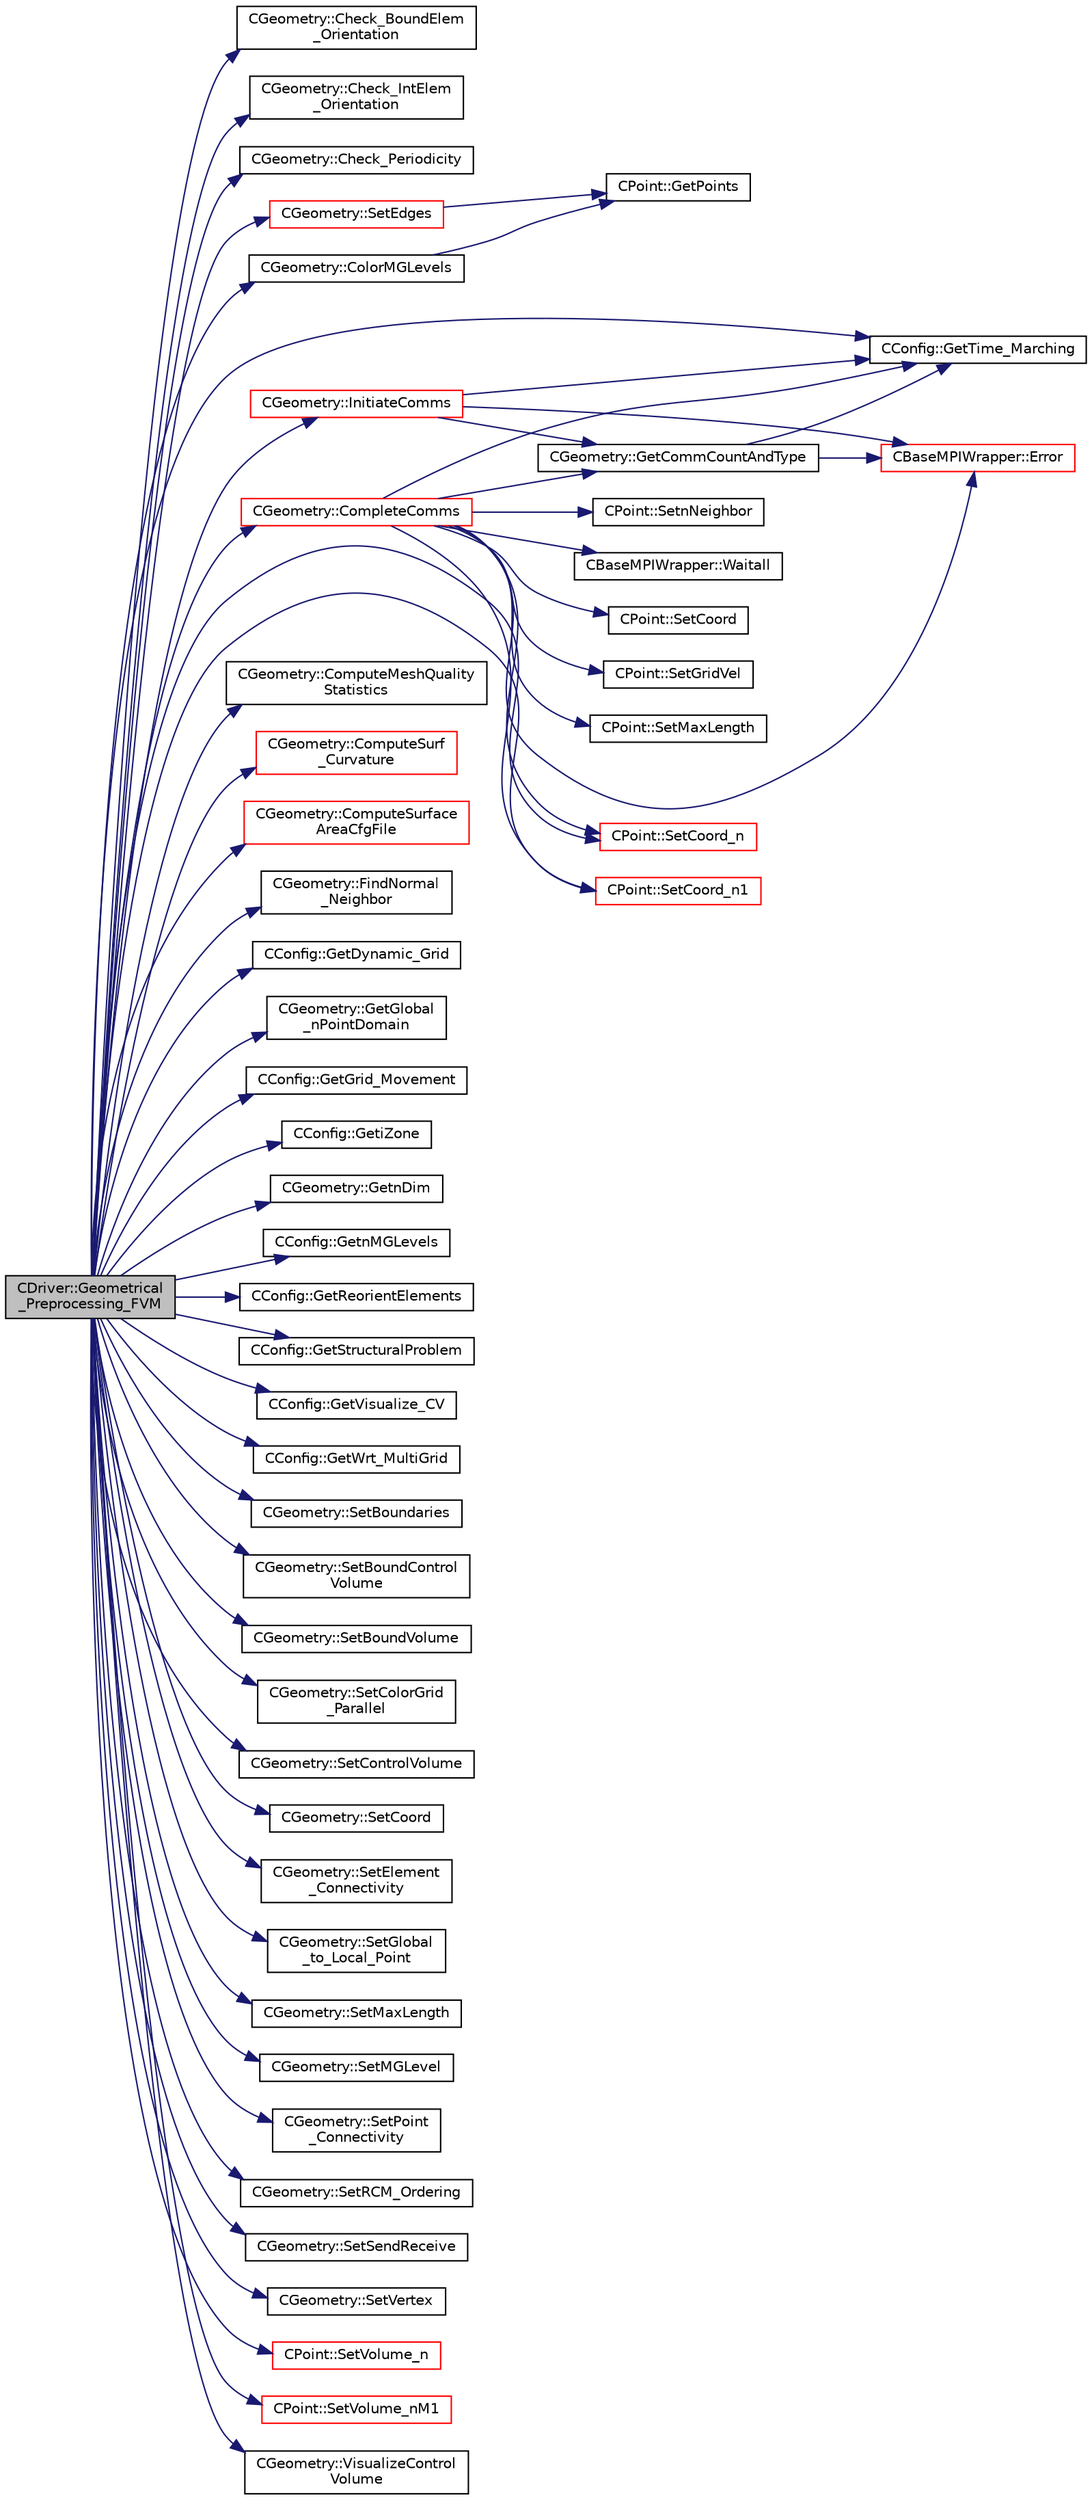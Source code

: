 digraph "CDriver::Geometrical_Preprocessing_FVM"
{
 // LATEX_PDF_SIZE
  edge [fontname="Helvetica",fontsize="10",labelfontname="Helvetica",labelfontsize="10"];
  node [fontname="Helvetica",fontsize="10",shape=record];
  rankdir="LR";
  Node1 [label="CDriver::Geometrical\l_Preprocessing_FVM",height=0.2,width=0.4,color="black", fillcolor="grey75", style="filled", fontcolor="black",tooltip="Geometrical_Preprocessing_FVM."];
  Node1 -> Node2 [color="midnightblue",fontsize="10",style="solid",fontname="Helvetica"];
  Node2 [label="CGeometry::Check_BoundElem\l_Orientation",height=0.2,width=0.4,color="black", fillcolor="white", style="filled",URL="$classCGeometry.html#ae520b52bd8164035ec27baa2277eaf7a",tooltip="A virtual member."];
  Node1 -> Node3 [color="midnightblue",fontsize="10",style="solid",fontname="Helvetica"];
  Node3 [label="CGeometry::Check_IntElem\l_Orientation",height=0.2,width=0.4,color="black", fillcolor="white", style="filled",URL="$classCGeometry.html#a047fc9246e05b3fd9b609cd84d29beeb",tooltip="A virtual member."];
  Node1 -> Node4 [color="midnightblue",fontsize="10",style="solid",fontname="Helvetica"];
  Node4 [label="CGeometry::Check_Periodicity",height=0.2,width=0.4,color="black", fillcolor="white", style="filled",URL="$classCGeometry.html#ab95ac0da0eb4c76322f97af5bd0db8da",tooltip="A virtual member."];
  Node1 -> Node5 [color="midnightblue",fontsize="10",style="solid",fontname="Helvetica"];
  Node5 [label="CGeometry::ColorMGLevels",height=0.2,width=0.4,color="black", fillcolor="white", style="filled",URL="$classCGeometry.html#a40bdc526f6478090d15668d7ea61d734",tooltip="Color multigrid levels for visualization."];
  Node5 -> Node6 [color="midnightblue",fontsize="10",style="solid",fontname="Helvetica"];
  Node6 [label="CPoint::GetPoints",height=0.2,width=0.4,color="black", fillcolor="white", style="filled",URL="$classCPoint.html#a9bc468188cd5bf36508e0aaf2ecb762f",tooltip="Get the entire point adjacency information in compressed format (CSR)."];
  Node1 -> Node7 [color="midnightblue",fontsize="10",style="solid",fontname="Helvetica"];
  Node7 [label="CGeometry::CompleteComms",height=0.2,width=0.4,color="red", fillcolor="white", style="filled",URL="$classCGeometry.html#a98e23b4abe55aaf85fb4350e6ccbc32e",tooltip="Routine to complete the set of non-blocking communications launched by InitiateComms() and unpacking ..."];
  Node7 -> Node8 [color="midnightblue",fontsize="10",style="solid",fontname="Helvetica"];
  Node8 [label="CBaseMPIWrapper::Error",height=0.2,width=0.4,color="red", fillcolor="white", style="filled",URL="$classCBaseMPIWrapper.html#a04457c47629bda56704e6a8804833eeb",tooltip=" "];
  Node7 -> Node10 [color="midnightblue",fontsize="10",style="solid",fontname="Helvetica"];
  Node10 [label="CGeometry::GetCommCountAndType",height=0.2,width=0.4,color="black", fillcolor="white", style="filled",URL="$classCGeometry.html#a89bd3c70a6664228affca3fe7c870e8b",tooltip="Helper function to define the type and number of variables per point for each communication type."];
  Node10 -> Node8 [color="midnightblue",fontsize="10",style="solid",fontname="Helvetica"];
  Node10 -> Node11 [color="midnightblue",fontsize="10",style="solid",fontname="Helvetica"];
  Node11 [label="CConfig::GetTime_Marching",height=0.2,width=0.4,color="black", fillcolor="white", style="filled",URL="$classCConfig.html#ac47e04d76ce865893a94dcedd3c9b6a5",tooltip="Provides information about the time integration, and change the write in the output files information..."];
  Node7 -> Node11 [color="midnightblue",fontsize="10",style="solid",fontname="Helvetica"];
  Node7 -> Node12 [color="midnightblue",fontsize="10",style="solid",fontname="Helvetica"];
  Node12 [label="CPoint::SetCoord",height=0.2,width=0.4,color="black", fillcolor="white", style="filled",URL="$classCPoint.html#af3545cace579269797a534b6a10a42e1",tooltip="Set the coordinates for the control volume."];
  Node7 -> Node13 [color="midnightblue",fontsize="10",style="solid",fontname="Helvetica"];
  Node13 [label="CPoint::SetCoord_n",height=0.2,width=0.4,color="red", fillcolor="white", style="filled",URL="$classCPoint.html#ae01b3a0ffa94ce8b8ed6d1267b2fd7cf",tooltip="Set the coordinates of the control volume at time n to the ones in Coord."];
  Node7 -> Node17 [color="midnightblue",fontsize="10",style="solid",fontname="Helvetica"];
  Node17 [label="CPoint::SetCoord_n1",height=0.2,width=0.4,color="red", fillcolor="white", style="filled",URL="$classCPoint.html#a302a4933af6a0ea9c1bbda0aca8c5539",tooltip="Set the coordinates of the control volume at time n-1 to the ones in Coord_n."];
  Node7 -> Node18 [color="midnightblue",fontsize="10",style="solid",fontname="Helvetica"];
  Node18 [label="CPoint::SetGridVel",height=0.2,width=0.4,color="black", fillcolor="white", style="filled",URL="$classCPoint.html#accb2a44a58e7fc7a0e0f2a029cacc257",tooltip="Set the value of the grid velocity at the point."];
  Node7 -> Node19 [color="midnightblue",fontsize="10",style="solid",fontname="Helvetica"];
  Node19 [label="CPoint::SetMaxLength",height=0.2,width=0.4,color="black", fillcolor="white", style="filled",URL="$classCPoint.html#a17e40f832d4f8cea14f170e6d67beefb",tooltip="Set the max cell-center to cell-center length."];
  Node7 -> Node20 [color="midnightblue",fontsize="10",style="solid",fontname="Helvetica"];
  Node20 [label="CPoint::SetnNeighbor",height=0.2,width=0.4,color="black", fillcolor="white", style="filled",URL="$classCPoint.html#a28f69d74670361558e0fd31947cec519",tooltip="Set the number of neighbor (artificial dissipation)."];
  Node7 -> Node21 [color="midnightblue",fontsize="10",style="solid",fontname="Helvetica"];
  Node21 [label="CBaseMPIWrapper::Waitall",height=0.2,width=0.4,color="black", fillcolor="white", style="filled",URL="$classCBaseMPIWrapper.html#a01c02f8c0c799ccd15023f0c2c3cae27",tooltip=" "];
  Node1 -> Node23 [color="midnightblue",fontsize="10",style="solid",fontname="Helvetica"];
  Node23 [label="CGeometry::ComputeMeshQuality\lStatistics",height=0.2,width=0.4,color="black", fillcolor="white", style="filled",URL="$classCGeometry.html#aef86f1eb52f20bca1db0976a46d8c434",tooltip="A virtual member."];
  Node1 -> Node24 [color="midnightblue",fontsize="10",style="solid",fontname="Helvetica"];
  Node24 [label="CGeometry::ComputeSurf\l_Curvature",height=0.2,width=0.4,color="red", fillcolor="white", style="filled",URL="$classCGeometry.html#a260ac40c011a30a0fb55a4cc45eaf88e",tooltip="Find and store all vertices on a sharp corner in the geometry."];
  Node1 -> Node47 [color="midnightblue",fontsize="10",style="solid",fontname="Helvetica"];
  Node47 [label="CGeometry::ComputeSurface\lAreaCfgFile",height=0.2,width=0.4,color="red", fillcolor="white", style="filled",URL="$classCGeometry.html#a2279bf9ab2a161f5f937698d469cb6ab",tooltip="Compute the surface area of all global markers."];
  Node1 -> Node55 [color="midnightblue",fontsize="10",style="solid",fontname="Helvetica"];
  Node55 [label="CGeometry::FindNormal\l_Neighbor",height=0.2,width=0.4,color="black", fillcolor="white", style="filled",URL="$classCGeometry.html#a84198d5bb539a9e382a6ce359fa5e82a",tooltip="A virtual member."];
  Node1 -> Node56 [color="midnightblue",fontsize="10",style="solid",fontname="Helvetica"];
  Node56 [label="CConfig::GetDynamic_Grid",height=0.2,width=0.4,color="black", fillcolor="white", style="filled",URL="$classCConfig.html#a6352cd90308195b5fc1ba7eab02d46c1",tooltip="Get information about dynamic grids."];
  Node1 -> Node57 [color="midnightblue",fontsize="10",style="solid",fontname="Helvetica"];
  Node57 [label="CGeometry::GetGlobal\l_nPointDomain",height=0.2,width=0.4,color="black", fillcolor="white", style="filled",URL="$classCGeometry.html#a1950b86a664c5da4d7df2a8b3d361a67",tooltip="Retrieve total number of nodes in a simulation across all processors (excluding halos)."];
  Node1 -> Node58 [color="midnightblue",fontsize="10",style="solid",fontname="Helvetica"];
  Node58 [label="CConfig::GetGrid_Movement",height=0.2,width=0.4,color="black", fillcolor="white", style="filled",URL="$classCConfig.html#a9182d3dbb0b3bfa2ebb944f18795f5ca",tooltip="Get information about the grid movement."];
  Node1 -> Node59 [color="midnightblue",fontsize="10",style="solid",fontname="Helvetica"];
  Node59 [label="CConfig::GetiZone",height=0.2,width=0.4,color="black", fillcolor="white", style="filled",URL="$classCConfig.html#a1d6335b8fdef6fbcd9a08f7503d73ec1",tooltip="Provides the number of varaibles."];
  Node1 -> Node60 [color="midnightblue",fontsize="10",style="solid",fontname="Helvetica"];
  Node60 [label="CGeometry::GetnDim",height=0.2,width=0.4,color="black", fillcolor="white", style="filled",URL="$classCGeometry.html#ace7f7fe876f629f5bd5f92d4805a1a4b",tooltip="Get number of coordinates."];
  Node1 -> Node61 [color="midnightblue",fontsize="10",style="solid",fontname="Helvetica"];
  Node61 [label="CConfig::GetnMGLevels",height=0.2,width=0.4,color="black", fillcolor="white", style="filled",URL="$classCConfig.html#a15a61a6f9a1d415c3509018f4916c5c1",tooltip="Get the number of multigrid levels."];
  Node1 -> Node62 [color="midnightblue",fontsize="10",style="solid",fontname="Helvetica"];
  Node62 [label="CConfig::GetReorientElements",height=0.2,width=0.4,color="black", fillcolor="white", style="filled",URL="$classCConfig.html#a6b6185c5421ac1a0563fab5623c78444",tooltip="Get information about element reorientation."];
  Node1 -> Node63 [color="midnightblue",fontsize="10",style="solid",fontname="Helvetica"];
  Node63 [label="CConfig::GetStructuralProblem",height=0.2,width=0.4,color="black", fillcolor="white", style="filled",URL="$classCConfig.html#aa89d8d244474c95cd3137adcbfafb1da",tooltip="Return true if a structural solver is in use."];
  Node1 -> Node11 [color="midnightblue",fontsize="10",style="solid",fontname="Helvetica"];
  Node1 -> Node64 [color="midnightblue",fontsize="10",style="solid",fontname="Helvetica"];
  Node64 [label="CConfig::GetVisualize_CV",height=0.2,width=0.4,color="black", fillcolor="white", style="filled",URL="$classCConfig.html#ae6fdcff5b893e65af7abb025168afb26",tooltip="Get the node number of the CV to visualize."];
  Node1 -> Node65 [color="midnightblue",fontsize="10",style="solid",fontname="Helvetica"];
  Node65 [label="CConfig::GetWrt_MultiGrid",height=0.2,width=0.4,color="black", fillcolor="white", style="filled",URL="$classCConfig.html#adc681a28b43abda1e45e8daa5ac82e6d",tooltip="Write coarse grids to the visualization files."];
  Node1 -> Node66 [color="midnightblue",fontsize="10",style="solid",fontname="Helvetica"];
  Node66 [label="CGeometry::InitiateComms",height=0.2,width=0.4,color="red", fillcolor="white", style="filled",URL="$classCGeometry.html#a40ce655ee42332e9bbfd25282b9100d6",tooltip="Routine to load a geometric quantity into the data structures for MPI point-to-point communication an..."];
  Node66 -> Node8 [color="midnightblue",fontsize="10",style="solid",fontname="Helvetica"];
  Node66 -> Node10 [color="midnightblue",fontsize="10",style="solid",fontname="Helvetica"];
  Node66 -> Node11 [color="midnightblue",fontsize="10",style="solid",fontname="Helvetica"];
  Node1 -> Node77 [color="midnightblue",fontsize="10",style="solid",fontname="Helvetica"];
  Node77 [label="CGeometry::SetBoundaries",height=0.2,width=0.4,color="black", fillcolor="white", style="filled",URL="$classCGeometry.html#adf0c14db61d951e089c1cecb4060eaa4",tooltip="A virtual member."];
  Node1 -> Node78 [color="midnightblue",fontsize="10",style="solid",fontname="Helvetica"];
  Node78 [label="CGeometry::SetBoundControl\lVolume",height=0.2,width=0.4,color="black", fillcolor="white", style="filled",URL="$classCGeometry.html#a0b41f8d5d800f92ceb6ade66cc2a158c",tooltip="A virtual member."];
  Node1 -> Node79 [color="midnightblue",fontsize="10",style="solid",fontname="Helvetica"];
  Node79 [label="CGeometry::SetBoundVolume",height=0.2,width=0.4,color="black", fillcolor="white", style="filled",URL="$classCGeometry.html#a421b34d68487bc9164ec5f78cb3a7916",tooltip="Sets the boundary volume."];
  Node1 -> Node80 [color="midnightblue",fontsize="10",style="solid",fontname="Helvetica"];
  Node80 [label="CGeometry::SetColorGrid\l_Parallel",height=0.2,width=0.4,color="black", fillcolor="white", style="filled",URL="$classCGeometry.html#aa1224a6b338954f5c576505f2f000e8d",tooltip="A virtual member."];
  Node1 -> Node81 [color="midnightblue",fontsize="10",style="solid",fontname="Helvetica"];
  Node81 [label="CGeometry::SetControlVolume",height=0.2,width=0.4,color="black", fillcolor="white", style="filled",URL="$classCGeometry.html#ab6583796f03a4cc6c3db6d7874d7b36f",tooltip="Sets control volume."];
  Node1 -> Node82 [color="midnightblue",fontsize="10",style="solid",fontname="Helvetica"];
  Node82 [label="CGeometry::SetCoord",height=0.2,width=0.4,color="black", fillcolor="white", style="filled",URL="$classCGeometry.html#af535d6a780ca4df33bc04cb828f61048",tooltip="A virtual member."];
  Node1 -> Node13 [color="midnightblue",fontsize="10",style="solid",fontname="Helvetica"];
  Node1 -> Node17 [color="midnightblue",fontsize="10",style="solid",fontname="Helvetica"];
  Node1 -> Node83 [color="midnightblue",fontsize="10",style="solid",fontname="Helvetica"];
  Node83 [label="CGeometry::SetEdges",height=0.2,width=0.4,color="red", fillcolor="white", style="filled",URL="$classCGeometry.html#a4aa4b21b72b39291bab049b7b5743811",tooltip="Sets the edges of an elemment."];
  Node83 -> Node6 [color="midnightblue",fontsize="10",style="solid",fontname="Helvetica"];
  Node1 -> Node89 [color="midnightblue",fontsize="10",style="solid",fontname="Helvetica"];
  Node89 [label="CGeometry::SetElement\l_Connectivity",height=0.2,width=0.4,color="black", fillcolor="white", style="filled",URL="$classCGeometry.html#afe7f97b65159a4067dbbabee21edce41",tooltip="Connects elements ."];
  Node1 -> Node90 [color="midnightblue",fontsize="10",style="solid",fontname="Helvetica"];
  Node90 [label="CGeometry::SetGlobal\l_to_Local_Point",height=0.2,width=0.4,color="black", fillcolor="white", style="filled",URL="$classCGeometry.html#a105b96a2411161c35396a8e998e01619",tooltip="A virtual member."];
  Node1 -> Node91 [color="midnightblue",fontsize="10",style="solid",fontname="Helvetica"];
  Node91 [label="CGeometry::SetMaxLength",height=0.2,width=0.4,color="black", fillcolor="white", style="filled",URL="$classCGeometry.html#a4e68700218f3d58806c0827c64e63599",tooltip="Set max length."];
  Node1 -> Node92 [color="midnightblue",fontsize="10",style="solid",fontname="Helvetica"];
  Node92 [label="CGeometry::SetMGLevel",height=0.2,width=0.4,color="black", fillcolor="white", style="filled",URL="$classCGeometry.html#adadb163c3d61d7314ce3f1f842ca26ab",tooltip="Set the multigrid index for the current geometry object."];
  Node1 -> Node93 [color="midnightblue",fontsize="10",style="solid",fontname="Helvetica"];
  Node93 [label="CGeometry::SetPoint\l_Connectivity",height=0.2,width=0.4,color="black", fillcolor="white", style="filled",URL="$classCGeometry.html#a5aba28cabf234d464d47bc3461e3c177",tooltip="Set connectivity between points."];
  Node1 -> Node94 [color="midnightblue",fontsize="10",style="solid",fontname="Helvetica"];
  Node94 [label="CGeometry::SetRCM_Ordering",height=0.2,width=0.4,color="black", fillcolor="white", style="filled",URL="$classCGeometry.html#a54b3a95ebad0eaa8f610da630a6b59b6",tooltip="Orders the RCM."];
  Node1 -> Node95 [color="midnightblue",fontsize="10",style="solid",fontname="Helvetica"];
  Node95 [label="CGeometry::SetSendReceive",height=0.2,width=0.4,color="black", fillcolor="white", style="filled",URL="$classCGeometry.html#a072c4f4ba4420fbe20863f1789ef4c2c",tooltip="A virtual member."];
  Node1 -> Node96 [color="midnightblue",fontsize="10",style="solid",fontname="Helvetica"];
  Node96 [label="CGeometry::SetVertex",height=0.2,width=0.4,color="black", fillcolor="white", style="filled",URL="$classCGeometry.html#a7e62defd775fa94c8c72aa7cac905267",tooltip="Sets the vertices."];
  Node1 -> Node97 [color="midnightblue",fontsize="10",style="solid",fontname="Helvetica"];
  Node97 [label="CPoint::SetVolume_n",height=0.2,width=0.4,color="red", fillcolor="white", style="filled",URL="$classCPoint.html#a28c3094d7d716bde7f38ec6d25d5cf53",tooltip="Set the volume of the control volume at time n."];
  Node1 -> Node98 [color="midnightblue",fontsize="10",style="solid",fontname="Helvetica"];
  Node98 [label="CPoint::SetVolume_nM1",height=0.2,width=0.4,color="red", fillcolor="white", style="filled",URL="$classCPoint.html#a8e529c66b31e076a245736dbb873a5f4",tooltip="Set the volume of the control volume at time n-1."];
  Node1 -> Node99 [color="midnightblue",fontsize="10",style="solid",fontname="Helvetica"];
  Node99 [label="CGeometry::VisualizeControl\lVolume",height=0.2,width=0.4,color="black", fillcolor="white", style="filled",URL="$classCGeometry.html#ac46cc53852dcb7304ff34bef049692b3",tooltip="A virtual member."];
}
